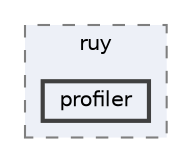 digraph "Arduino/GetStartedWithMachineLearningOnArduino/tflite-micro-arduino-examples-main/src/third_party/ruy/ruy/profiler"
{
 // LATEX_PDF_SIZE
  bgcolor="transparent";
  edge [fontname=Helvetica,fontsize=10,labelfontname=Helvetica,labelfontsize=10];
  node [fontname=Helvetica,fontsize=10,shape=box,height=0.2,width=0.4];
  compound=true
  subgraph clusterdir_0ee8abb360380957b48f6ae75bba15a1 {
    graph [ bgcolor="#edf0f7", pencolor="grey50", label="ruy", fontname=Helvetica,fontsize=10 style="filled,dashed", URL="dir_0ee8abb360380957b48f6ae75bba15a1.html",tooltip=""]
  dir_5a85ed0ccb03e0491c7ec04f661f6b7c [label="profiler", fillcolor="#edf0f7", color="grey25", style="filled,bold", URL="dir_5a85ed0ccb03e0491c7ec04f661f6b7c.html",tooltip=""];
  }
}

